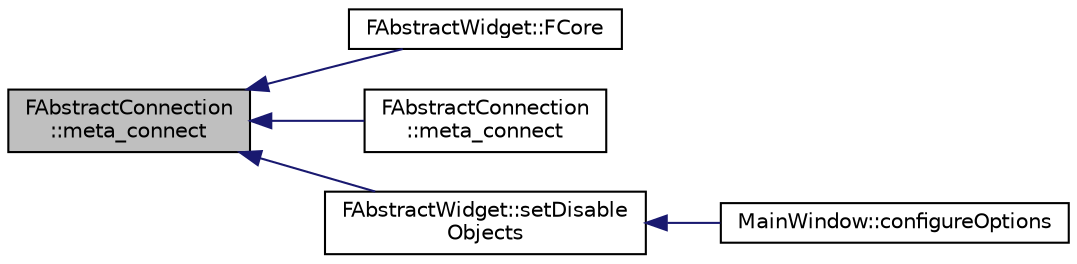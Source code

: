 digraph "FAbstractConnection::meta_connect"
{
 // INTERACTIVE_SVG=YES
  edge [fontname="Helvetica",fontsize="10",labelfontname="Helvetica",labelfontsize="10"];
  node [fontname="Helvetica",fontsize="10",shape=record];
  rankdir="LR";
  Node2 [label="FAbstractConnection\l::meta_connect",height=0.2,width=0.4,color="black", fillcolor="grey75", style="filled", fontcolor="black"];
  Node2 -> Node3 [dir="back",color="midnightblue",fontsize="10",style="solid",fontname="Helvetica"];
  Node3 [label="FAbstractWidget::FCore",height=0.2,width=0.4,color="black", fillcolor="white", style="filled",URL="$class_f_abstract_widget.html#aa147737576be8ca1fcf75d06f362b2b2"];
  Node2 -> Node4 [dir="back",color="midnightblue",fontsize="10",style="solid",fontname="Helvetica"];
  Node4 [label="FAbstractConnection\l::meta_connect",height=0.2,width=0.4,color="black", fillcolor="white", style="filled",URL="$class_f_abstract_connection.html#a892703c9c58da4d4a8184d43d0d94fc7"];
  Node2 -> Node5 [dir="back",color="midnightblue",fontsize="10",style="solid",fontname="Helvetica"];
  Node5 [label="FAbstractWidget::setDisable\lObjects",height=0.2,width=0.4,color="black", fillcolor="white", style="filled",URL="$class_f_abstract_widget.html#ac95a769d8e274582de7bf014a3289a39"];
  Node5 -> Node6 [dir="back",color="midnightblue",fontsize="10",style="solid",fontname="Helvetica"];
  Node6 [label="MainWindow::configureOptions",height=0.2,width=0.4,color="black", fillcolor="white", style="filled",URL="$class_main_window.html#ab7fcfafb1f92c51e6452893672775d41",tooltip="Créer le dialogue de configuration de l&#39;interface graphique. "];
}
